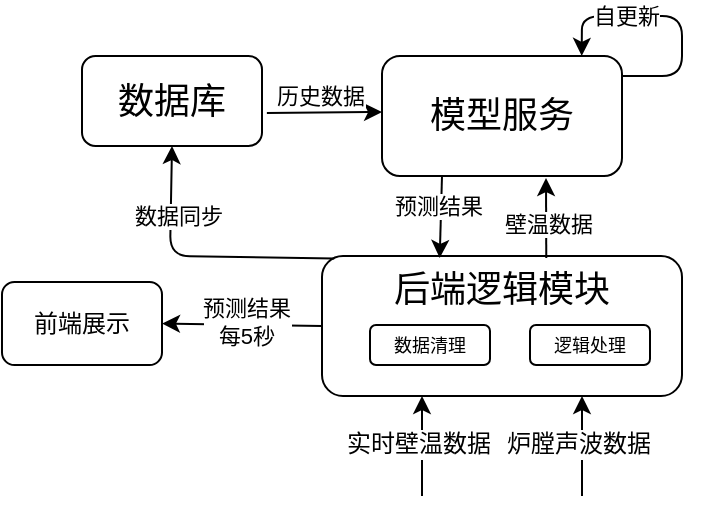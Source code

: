 <mxfile scale="1.75" border="0">
    <diagram id="2o5p2ey4IDb9CpAz63vA" name="第 1 页">
        <mxGraphModel dx="347" dy="278" grid="1" gridSize="10" guides="1" tooltips="1" connect="1" arrows="1" fold="1" page="1" pageScale="1" pageWidth="413" pageHeight="291" background="none" math="0" shadow="0">
            <root>
                <mxCell id="0"/>
                <mxCell id="1" parent="0"/>
                <mxCell id="2" value="&lt;font style=&quot;font-size: 18px;&quot;&gt;后端逻辑模块&lt;/font&gt;" style="rounded=1;whiteSpace=wrap;html=1;horizontal=1;verticalAlign=top;" parent="1" vertex="1">
                    <mxGeometry x="196" y="140" width="180" height="70" as="geometry"/>
                </mxCell>
                <mxCell id="3" value="" style="endArrow=classic;html=1;entryX=0.5;entryY=1;entryDx=0;entryDy=0;" parent="1" edge="1">
                    <mxGeometry width="50" height="50" relative="1" as="geometry">
                        <mxPoint x="246" y="260" as="sourcePoint"/>
                        <mxPoint x="246.0" y="210.0" as="targetPoint"/>
                    </mxGeometry>
                </mxCell>
                <mxCell id="8" value="&lt;font style=&quot;font-size: 12px;&quot;&gt;实时壁温数据&lt;/font&gt;" style="edgeLabel;html=1;align=center;verticalAlign=middle;resizable=0;points=[];" parent="3" vertex="1" connectable="0">
                    <mxGeometry x="-0.2" y="2" relative="1" as="geometry">
                        <mxPoint y="-6" as="offset"/>
                    </mxGeometry>
                </mxCell>
                <mxCell id="7" value="&lt;font style=&quot;font-size: 18px;&quot;&gt;数据库&lt;/font&gt;" style="rounded=1;whiteSpace=wrap;html=1;" parent="1" vertex="1">
                    <mxGeometry x="76" y="40" width="90" height="45" as="geometry"/>
                </mxCell>
                <mxCell id="10" value="&lt;font style=&quot;font-size: 18px;&quot;&gt;模型服务&lt;/font&gt;" style="rounded=1;whiteSpace=wrap;html=1;" parent="1" vertex="1">
                    <mxGeometry x="226" y="40" width="120" height="60" as="geometry"/>
                </mxCell>
                <mxCell id="11" value="" style="endArrow=classic;html=1;exitX=0.034;exitY=0.018;exitDx=0;exitDy=0;entryX=0.5;entryY=1;entryDx=0;entryDy=0;exitPerimeter=0;" parent="1" source="2" target="7" edge="1">
                    <mxGeometry width="50" height="50" relative="1" as="geometry">
                        <mxPoint x="376" y="177.5" as="sourcePoint"/>
                        <mxPoint x="436" y="177" as="targetPoint"/>
                        <Array as="points">
                            <mxPoint x="120" y="140"/>
                        </Array>
                    </mxGeometry>
                </mxCell>
                <mxCell id="12" value="&lt;font style=&quot;font-size: 11px;&quot;&gt;数据同步&lt;/font&gt;" style="edgeLabel;html=1;align=center;verticalAlign=middle;resizable=0;points=[];" parent="11" vertex="1" connectable="0">
                    <mxGeometry x="0.004" relative="1" as="geometry">
                        <mxPoint x="-9" y="-20" as="offset"/>
                    </mxGeometry>
                </mxCell>
                <mxCell id="13" value="" style="endArrow=classic;html=1;exitX=0.623;exitY=0.014;exitDx=0;exitDy=0;exitPerimeter=0;" parent="1" source="2" edge="1">
                    <mxGeometry width="50" height="50" relative="1" as="geometry">
                        <mxPoint x="306" y="140" as="sourcePoint"/>
                        <mxPoint x="308" y="101" as="targetPoint"/>
                    </mxGeometry>
                </mxCell>
                <mxCell id="14" value="壁温数据" style="edgeLabel;html=1;align=center;verticalAlign=middle;resizable=0;points=[];" parent="13" vertex="1" connectable="0">
                    <mxGeometry x="0.044" y="-1" relative="1" as="geometry">
                        <mxPoint y="4" as="offset"/>
                    </mxGeometry>
                </mxCell>
                <mxCell id="15" value="" style="endArrow=classic;html=1;exitX=0.25;exitY=1;exitDx=0;exitDy=0;entryX=0.327;entryY=0.014;entryDx=0;entryDy=0;entryPerimeter=0;" parent="1" source="10" target="2" edge="1">
                    <mxGeometry width="50" height="50" relative="1" as="geometry">
                        <mxPoint x="376" y="180" as="sourcePoint"/>
                        <mxPoint x="256" y="140" as="targetPoint"/>
                    </mxGeometry>
                </mxCell>
                <mxCell id="16" value="预测结果" style="edgeLabel;html=1;align=center;verticalAlign=middle;resizable=0;points=[];" parent="15" vertex="1" connectable="0">
                    <mxGeometry x="-0.261" y="-2" relative="1" as="geometry">
                        <mxPoint as="offset"/>
                    </mxGeometry>
                </mxCell>
                <mxCell id="17" value="" style="endArrow=classic;html=1;exitX=1.027;exitY=0.632;exitDx=0;exitDy=0;exitPerimeter=0;" parent="1" source="7" edge="1">
                    <mxGeometry width="50" height="50" relative="1" as="geometry">
                        <mxPoint x="476" y="150" as="sourcePoint"/>
                        <mxPoint x="226" y="68" as="targetPoint"/>
                        <Array as="points"/>
                    </mxGeometry>
                </mxCell>
                <mxCell id="18" value="历史数据" style="edgeLabel;html=1;align=center;verticalAlign=middle;resizable=0;points=[];" parent="17" vertex="1" connectable="0">
                    <mxGeometry x="0.369" y="2" relative="1" as="geometry">
                        <mxPoint x="-13" y="-6" as="offset"/>
                    </mxGeometry>
                </mxCell>
                <mxCell id="19" value="" style="endArrow=classic;html=1;entryX=0.832;entryY=-0.001;entryDx=0;entryDy=0;entryPerimeter=0;" parent="1" target="10" edge="1">
                    <mxGeometry width="50" height="50" relative="1" as="geometry">
                        <mxPoint x="346" y="50" as="sourcePoint"/>
                        <mxPoint x="276" y="20" as="targetPoint"/>
                        <Array as="points">
                            <mxPoint x="376" y="50"/>
                            <mxPoint x="376" y="20"/>
                            <mxPoint x="326" y="20"/>
                        </Array>
                    </mxGeometry>
                </mxCell>
                <mxCell id="20" value="自更新" style="edgeLabel;html=1;align=center;verticalAlign=middle;resizable=0;points=[];" parent="19" vertex="1" connectable="0">
                    <mxGeometry x="0.358" relative="1" as="geometry">
                        <mxPoint as="offset"/>
                    </mxGeometry>
                </mxCell>
                <mxCell id="21" value="前端展示" style="rounded=1;whiteSpace=wrap;html=1;" parent="1" vertex="1">
                    <mxGeometry x="36" y="153" width="80" height="41.5" as="geometry"/>
                </mxCell>
                <mxCell id="22" value="" style="endArrow=classic;html=1;exitX=0;exitY=0.5;exitDx=0;exitDy=0;entryX=1;entryY=0.5;entryDx=0;entryDy=0;" parent="1" source="2" target="21" edge="1">
                    <mxGeometry width="50" height="50" relative="1" as="geometry">
                        <mxPoint x="136" y="170" as="sourcePoint"/>
                        <mxPoint x="166" y="100" as="targetPoint"/>
                    </mxGeometry>
                </mxCell>
                <mxCell id="23" value="预测结果&lt;div&gt;每5秒&lt;/div&gt;" style="edgeLabel;html=1;align=center;verticalAlign=middle;resizable=0;points=[];" parent="22" vertex="1" connectable="0">
                    <mxGeometry x="-0.158" y="-2" relative="1" as="geometry">
                        <mxPoint x="-5" as="offset"/>
                    </mxGeometry>
                </mxCell>
                <mxCell id="24" value="" style="endArrow=classic;html=1;entryX=0.5;entryY=1;entryDx=0;entryDy=0;" parent="1" edge="1">
                    <mxGeometry width="50" height="50" relative="1" as="geometry">
                        <mxPoint x="326" y="260" as="sourcePoint"/>
                        <mxPoint x="326.0" y="210.0" as="targetPoint"/>
                    </mxGeometry>
                </mxCell>
                <mxCell id="25" value="&lt;font style=&quot;font-size: 12px;&quot;&gt;炉膛声波数据&lt;/font&gt;" style="edgeLabel;html=1;align=center;verticalAlign=middle;resizable=0;points=[];" parent="24" vertex="1" connectable="0">
                    <mxGeometry x="-0.2" y="2" relative="1" as="geometry">
                        <mxPoint y="-6" as="offset"/>
                    </mxGeometry>
                </mxCell>
                <mxCell id="26" value="数据清理" style="rounded=1;whiteSpace=wrap;html=1;fontSize=9;" vertex="1" parent="1">
                    <mxGeometry x="220" y="174.5" width="60" height="20" as="geometry"/>
                </mxCell>
                <mxCell id="27" value="逻辑处理" style="rounded=1;whiteSpace=wrap;html=1;fontSize=9;" vertex="1" parent="1">
                    <mxGeometry x="300" y="174.5" width="60" height="20" as="geometry"/>
                </mxCell>
            </root>
        </mxGraphModel>
    </diagram>
</mxfile>